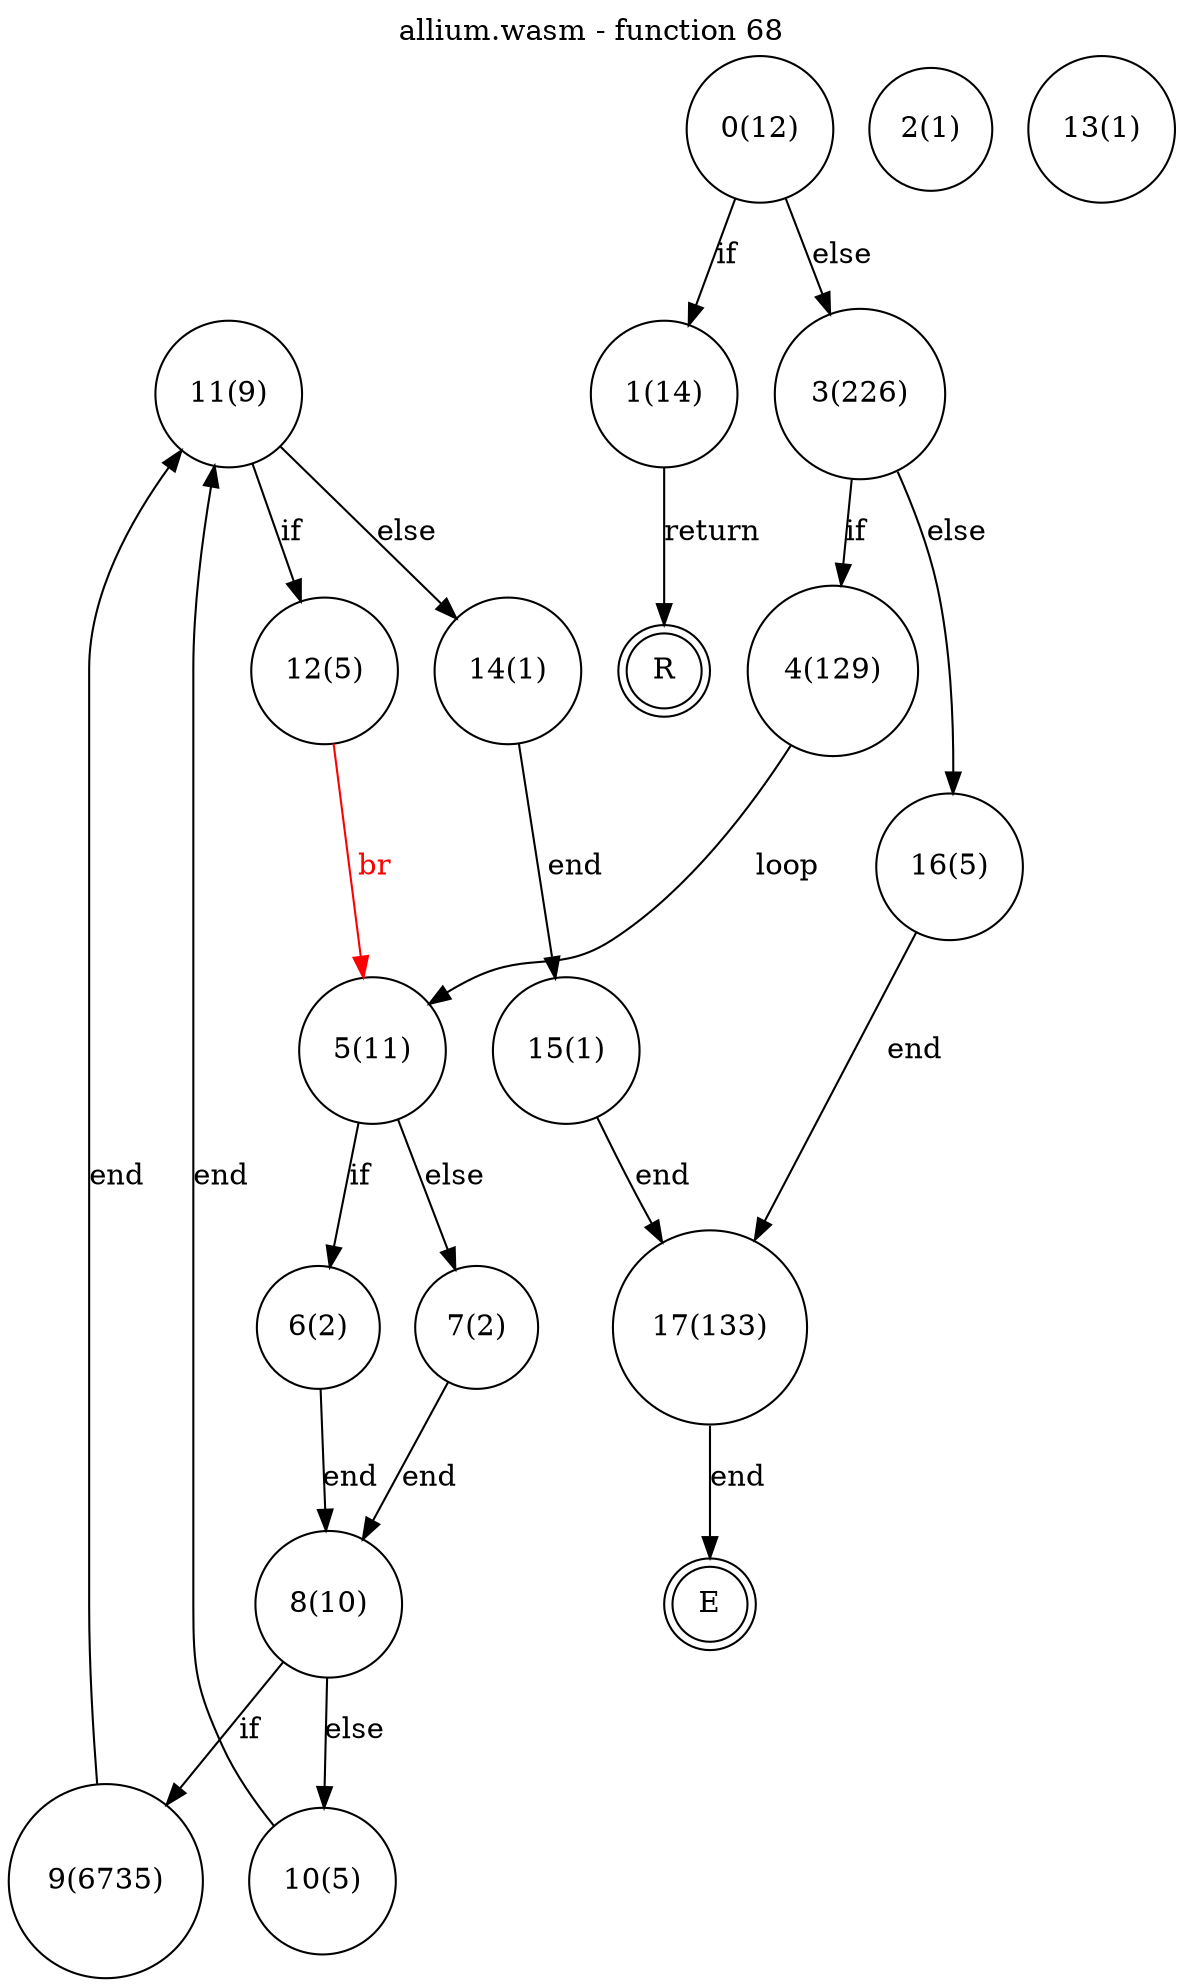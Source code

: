 digraph finite_state_machine {
    label = "allium.wasm - function 68"
    labelloc =  t
    labelfontsize = 16
    labelfontcolor = black
    labelfontname = "Helvetica"
    node [shape = doublecircle]; E R ;
node [shape=circle, fontcolor=black, style="", label="0(12)"]0
node [shape=circle, fontcolor=black, style="", label="1(14)"]1
node [shape=circle, fontcolor=black, style="", label="2(1)"]2
node [shape=circle, fontcolor=black, style="", label="3(226)"]3
node [shape=circle, fontcolor=black, style="", label="4(129)"]4
node [shape=circle, fontcolor=black, style="", label="5(11)"]5
node [shape=circle, fontcolor=black, style="", label="6(2)"]6
node [shape=circle, fontcolor=black, style="", label="7(2)"]7
node [shape=circle, fontcolor=black, style="", label="8(10)"]8
node [shape=circle, fontcolor=black, style="", label="9(6735)"]9
node [shape=circle, fontcolor=black, style="", label="10(5)"]10
node [shape=circle, fontcolor=black, style="", label="11(9)"]11
node [shape=circle, fontcolor=black, style="", label="12(5)"]12
node [shape=circle, fontcolor=black, style="", label="13(1)"]13
node [shape=circle, fontcolor=black, style="", label="14(1)"]14
node [shape=circle, fontcolor=black, style="", label="15(1)"]15
node [shape=circle, fontcolor=black, style="", label="16(5)"]16
node [shape=circle, fontcolor=black, style="", label="17(133)"]17
node [shape=circle, fontcolor=black, style="", label="E"]E
node [shape=circle, fontcolor=black, style="", label="R"]R
    0 -> 1[label="if"];
    0 -> 3[label="else"];
    1 -> R[label="return"];
    3 -> 4[label="if"];
    3 -> 16[label="else"];
    4 -> 5[label="loop"];
    5 -> 6[label="if"];
    5 -> 7[label="else"];
    6 -> 8[label="end"];
    7 -> 8[label="end"];
    8 -> 9[label="if"];
    8 -> 10[label="else"];
    9 -> 11[label="end"];
    10 -> 11[label="end"];
    11 -> 12[label="if"];
    11 -> 14[label="else"];
    12 -> 5[color="red" fontcolor="red" label="br"];
    14 -> 15[label="end"];
    15 -> 17[label="end"];
    16 -> 17[label="end"];
    17 -> E[label="end"];
}
